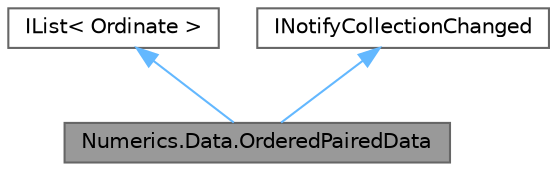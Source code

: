 digraph "Numerics.Data.OrderedPairedData"
{
 // LATEX_PDF_SIZE
  bgcolor="transparent";
  edge [fontname=Helvetica,fontsize=10,labelfontname=Helvetica,labelfontsize=10];
  node [fontname=Helvetica,fontsize=10,shape=box,height=0.2,width=0.4];
  Node1 [id="Node000001",label="Numerics.Data.OrderedPairedData",height=0.2,width=0.4,color="gray40", fillcolor="grey60", style="filled", fontcolor="black",tooltip="Class designed to store x-y data that is ordered for both the x and y values."];
  Node2 -> Node1 [id="edge1_Node000001_Node000002",dir="back",color="steelblue1",style="solid",tooltip=" "];
  Node2 [id="Node000002",label="IList\< Ordinate \>",height=0.2,width=0.4,color="gray40", fillcolor="white", style="filled",tooltip=" "];
  Node3 -> Node1 [id="edge2_Node000001_Node000003",dir="back",color="steelblue1",style="solid",tooltip=" "];
  Node3 [id="Node000003",label="INotifyCollectionChanged",height=0.2,width=0.4,color="gray40", fillcolor="white", style="filled",tooltip=" "];
}
